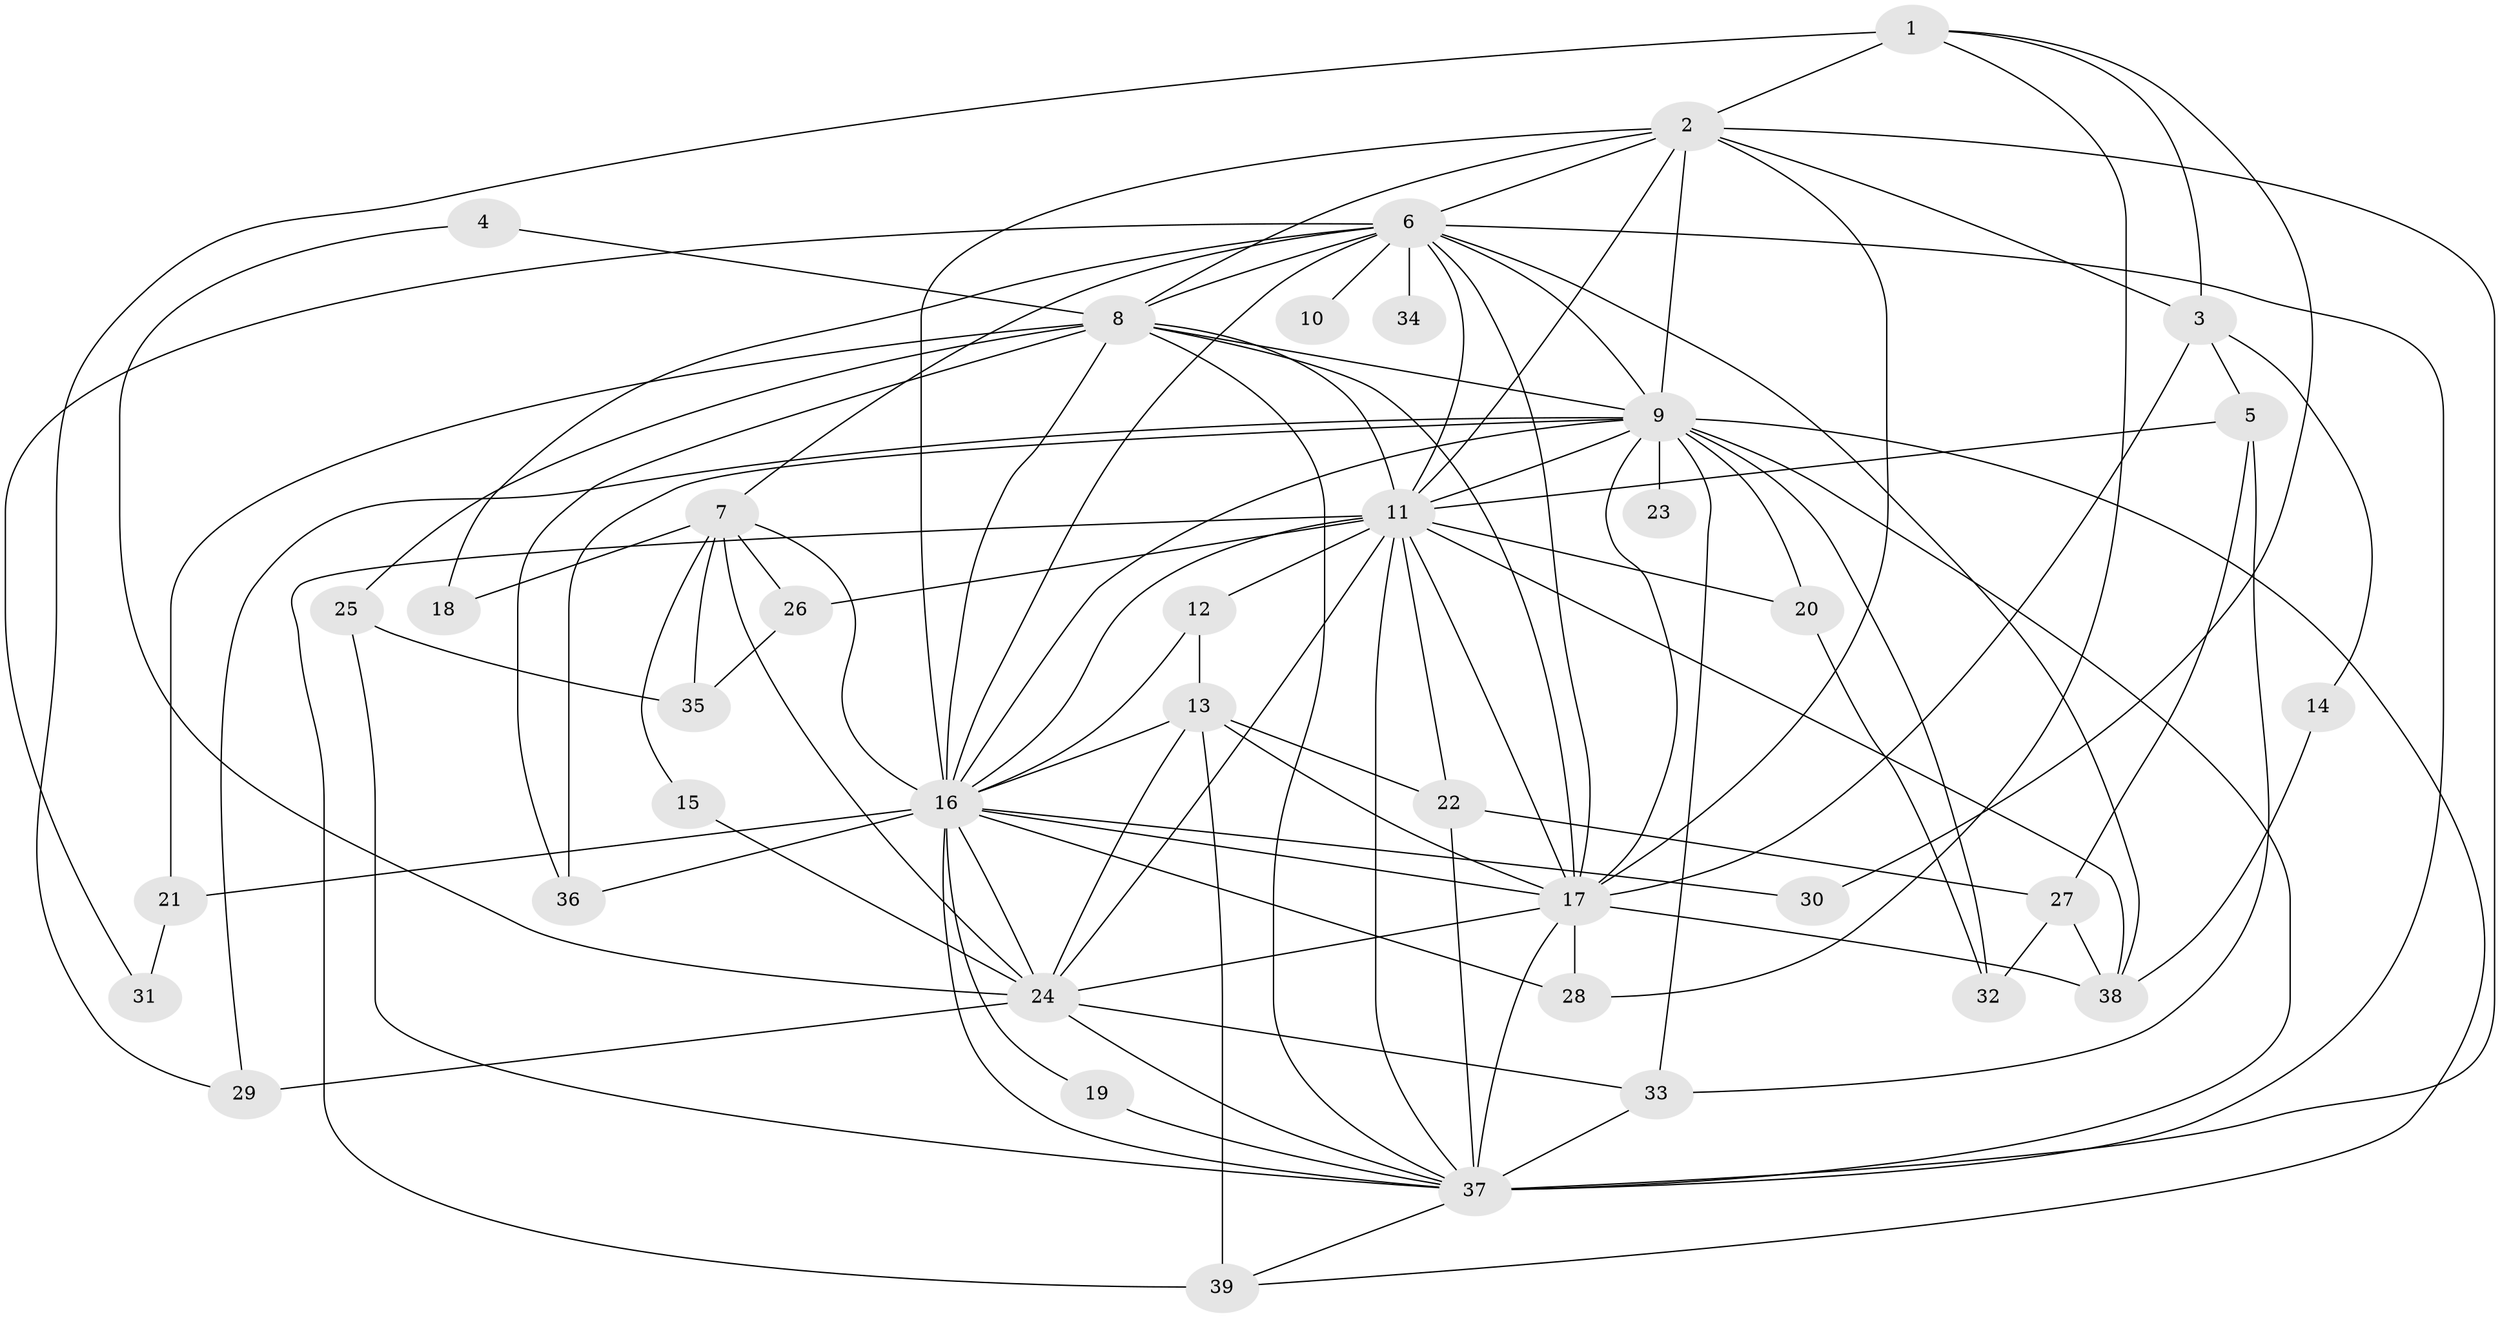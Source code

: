 // original degree distribution, {14: 0.01282051282051282, 18: 0.01282051282051282, 22: 0.01282051282051282, 16: 0.02564102564102564, 19: 0.02564102564102564, 12: 0.02564102564102564, 23: 0.01282051282051282, 7: 0.01282051282051282, 4: 0.07692307692307693, 6: 0.02564102564102564, 2: 0.5384615384615384, 10: 0.01282051282051282, 3: 0.16666666666666666, 5: 0.038461538461538464}
// Generated by graph-tools (version 1.1) at 2025/01/03/09/25 03:01:13]
// undirected, 39 vertices, 104 edges
graph export_dot {
graph [start="1"]
  node [color=gray90,style=filled];
  1;
  2;
  3;
  4;
  5;
  6;
  7;
  8;
  9;
  10;
  11;
  12;
  13;
  14;
  15;
  16;
  17;
  18;
  19;
  20;
  21;
  22;
  23;
  24;
  25;
  26;
  27;
  28;
  29;
  30;
  31;
  32;
  33;
  34;
  35;
  36;
  37;
  38;
  39;
  1 -- 2 [weight=2.0];
  1 -- 3 [weight=1.0];
  1 -- 28 [weight=1.0];
  1 -- 29 [weight=1.0];
  1 -- 30 [weight=1.0];
  2 -- 3 [weight=1.0];
  2 -- 6 [weight=2.0];
  2 -- 8 [weight=2.0];
  2 -- 9 [weight=2.0];
  2 -- 11 [weight=3.0];
  2 -- 16 [weight=3.0];
  2 -- 17 [weight=2.0];
  2 -- 37 [weight=5.0];
  3 -- 5 [weight=1.0];
  3 -- 14 [weight=1.0];
  3 -- 17 [weight=1.0];
  4 -- 8 [weight=1.0];
  4 -- 24 [weight=1.0];
  5 -- 11 [weight=1.0];
  5 -- 27 [weight=1.0];
  5 -- 33 [weight=1.0];
  6 -- 7 [weight=1.0];
  6 -- 8 [weight=2.0];
  6 -- 9 [weight=1.0];
  6 -- 10 [weight=1.0];
  6 -- 11 [weight=1.0];
  6 -- 16 [weight=2.0];
  6 -- 17 [weight=1.0];
  6 -- 18 [weight=1.0];
  6 -- 31 [weight=1.0];
  6 -- 34 [weight=1.0];
  6 -- 37 [weight=2.0];
  6 -- 38 [weight=1.0];
  7 -- 15 [weight=1.0];
  7 -- 16 [weight=1.0];
  7 -- 18 [weight=1.0];
  7 -- 24 [weight=1.0];
  7 -- 26 [weight=1.0];
  7 -- 35 [weight=1.0];
  8 -- 9 [weight=3.0];
  8 -- 11 [weight=2.0];
  8 -- 16 [weight=1.0];
  8 -- 17 [weight=1.0];
  8 -- 21 [weight=2.0];
  8 -- 25 [weight=1.0];
  8 -- 36 [weight=1.0];
  8 -- 37 [weight=2.0];
  9 -- 11 [weight=1.0];
  9 -- 16 [weight=1.0];
  9 -- 17 [weight=1.0];
  9 -- 20 [weight=1.0];
  9 -- 23 [weight=1.0];
  9 -- 29 [weight=1.0];
  9 -- 32 [weight=1.0];
  9 -- 33 [weight=1.0];
  9 -- 36 [weight=1.0];
  9 -- 37 [weight=2.0];
  9 -- 39 [weight=1.0];
  11 -- 12 [weight=1.0];
  11 -- 16 [weight=2.0];
  11 -- 17 [weight=1.0];
  11 -- 20 [weight=1.0];
  11 -- 22 [weight=2.0];
  11 -- 24 [weight=1.0];
  11 -- 26 [weight=1.0];
  11 -- 37 [weight=3.0];
  11 -- 38 [weight=1.0];
  11 -- 39 [weight=2.0];
  12 -- 13 [weight=1.0];
  12 -- 16 [weight=1.0];
  13 -- 16 [weight=1.0];
  13 -- 17 [weight=1.0];
  13 -- 22 [weight=1.0];
  13 -- 24 [weight=1.0];
  13 -- 39 [weight=1.0];
  14 -- 38 [weight=1.0];
  15 -- 24 [weight=1.0];
  16 -- 17 [weight=1.0];
  16 -- 19 [weight=1.0];
  16 -- 21 [weight=2.0];
  16 -- 24 [weight=1.0];
  16 -- 28 [weight=1.0];
  16 -- 30 [weight=1.0];
  16 -- 36 [weight=1.0];
  16 -- 37 [weight=2.0];
  17 -- 24 [weight=1.0];
  17 -- 28 [weight=1.0];
  17 -- 37 [weight=3.0];
  17 -- 38 [weight=2.0];
  19 -- 37 [weight=2.0];
  20 -- 32 [weight=1.0];
  21 -- 31 [weight=1.0];
  22 -- 27 [weight=1.0];
  22 -- 37 [weight=1.0];
  24 -- 29 [weight=1.0];
  24 -- 33 [weight=1.0];
  24 -- 37 [weight=1.0];
  25 -- 35 [weight=1.0];
  25 -- 37 [weight=1.0];
  26 -- 35 [weight=1.0];
  27 -- 32 [weight=1.0];
  27 -- 38 [weight=1.0];
  33 -- 37 [weight=1.0];
  37 -- 39 [weight=1.0];
}
